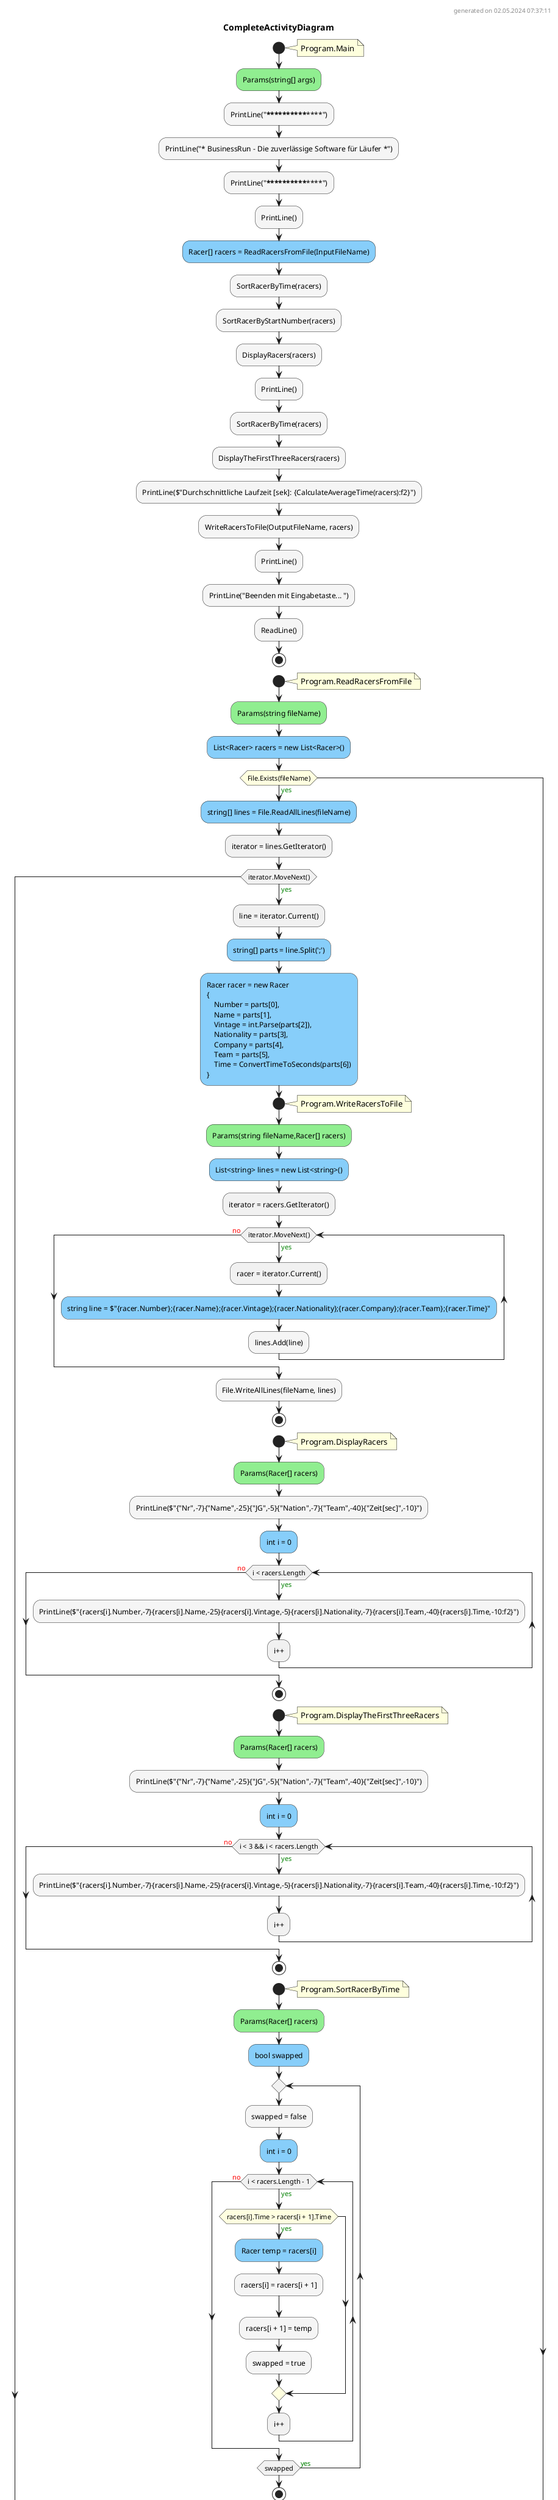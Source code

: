 @startuml CompleteActivityDiagram
header
generated on 02.05.2024 07:37:11
end header
title CompleteActivityDiagram
start
note right:  Program.Main
#LightGreen:Params(string[] args);
#WhiteSmoke:PrintLine("******************************************************");
#WhiteSmoke:PrintLine("* BusinessRun - Die zuverlässige Software für Läufer *");
#WhiteSmoke:PrintLine("******************************************************");
#WhiteSmoke:PrintLine();
#LightSkyBlue:Racer[] racers = ReadRacersFromFile(InputFileName);
#WhiteSmoke:SortRacerByTime(racers);
#WhiteSmoke:SortRacerByStartNumber(racers);
#WhiteSmoke:DisplayRacers(racers);
#WhiteSmoke:PrintLine();
#WhiteSmoke:SortRacerByTime(racers);
#WhiteSmoke:DisplayTheFirstThreeRacers(racers);
#WhiteSmoke:PrintLine($"Durchschnittliche Laufzeit [sek]: {CalculateAverageTime(racers):f2}");
#WhiteSmoke:WriteRacersToFile(OutputFileName, racers);
#WhiteSmoke:PrintLine();
#WhiteSmoke:PrintLine("Beenden mit Eingabetaste... ");
#WhiteSmoke:ReadLine();
stop
start
note right:  Program.ReadRacersFromFile
#LightGreen:Params(string fileName);
#LightSkyBlue:List<Racer> racers = new List<Racer>();
#LightYellow:if (File.Exists(fileName)) then (<color:green>yes)
        #LightSkyBlue:string[] lines = File.ReadAllLines(fileName);
        :iterator = lines.GetIterator();
        while (iterator.MoveNext()) is (<color:green>yes)
        :line = iterator.Current();
                            #LightSkyBlue:string[] parts = line.Split(';');
                            #LightSkyBlue:Racer racer = new Racer
                    {
                        Number = parts[0],
                        Name = parts[1],
                        Vintage = int.Parse(parts[2]),
                        Nationality = parts[3],
                        Company = parts[4],
                        Team = parts[5],
                        Time = ConvertTimeToSeconds(parts[6])
                    };
start
note right:  Program.WriteRacersToFile
#LightGreen:Params(string fileName,Racer[] racers);
#LightSkyBlue:List<string> lines = new List<string>();
:iterator = racers.GetIterator();
while (iterator.MoveNext()) is (<color:green>yes)
:racer = iterator.Current();
            #LightSkyBlue:string line = $"{racer.Number};{racer.Name};{racer.Vintage};{racer.Nationality};{racer.Company};{racer.Team};{racer.Time}";
            #WhiteSmoke:lines.Add(line);
endwhile (<color:red>no)
#WhiteSmoke:File.WriteAllLines(fileName, lines);
stop
start
note right:  Program.DisplayRacers
#LightGreen:Params(Racer[] racers);
#WhiteSmoke:PrintLine($"{"Nr",-7}{"Name",-25}{"JG",-5}{"Nation",-7}{"Team",-40}{"Zeit[sec]",-10}");
#LightSkyBlue:int i = 0;
while (i < racers.Length) is (<color:green>yes)
        #WhiteSmoke:PrintLine($"{racers[i].Number,-7}{racers[i].Name,-25}{racers[i].Vintage,-5}{racers[i].Nationality,-7}{racers[i].Team,-40}{racers[i].Time,-10:f2}");
:i++;
endwhile (<color:red>no)
stop
start
note right:  Program.DisplayTheFirstThreeRacers
#LightGreen:Params(Racer[] racers);
#WhiteSmoke:PrintLine($"{"Nr",-7}{"Name",-25}{"JG",-5}{"Nation",-7}{"Team",-40}{"Zeit[sec]",-10}");
#LightSkyBlue:int i = 0;
while (i < 3 && i < racers.Length) is (<color:green>yes)
        #WhiteSmoke:PrintLine($"{racers[i].Number,-7}{racers[i].Name,-25}{racers[i].Vintage,-5}{racers[i].Nationality,-7}{racers[i].Team,-40}{racers[i].Time,-10:f2}");
:i++;
endwhile (<color:red>no)
stop
start
note right:  Program.SortRacerByTime
#LightGreen:Params(Racer[] racers);
#LightSkyBlue:bool swapped;
repeat
        #WhiteSmoke:swapped = false;
        #LightSkyBlue:int i = 0;
        while (i < racers.Length - 1) is (<color:green>yes)
                #LightYellow:if (racers[i].Time > racers[i + 1].Time) then (<color:green>yes)
                        #LightSkyBlue:Racer temp = racers[i];
                        #WhiteSmoke:racers[i] = racers[i + 1];
                        #WhiteSmoke:racers[i + 1] = temp;
                        #WhiteSmoke:swapped = true;
                endif
        :i++;
        endwhile (<color:red>no)
repeat while (swapped) is (<color:green>yes)
stop
start
note right:  Program.SortRacerByStartNumber
#LightGreen:Params(Racer[] racers);
#LightSkyBlue:bool swapped;
repeat
        #WhiteSmoke:swapped = false;
        #LightSkyBlue:int i = 0;
        while (i < racers.Length - 1) is (<color:green>yes)
                #LightYellow:if (racers[i].Number.CompareTo(racers[i + 1].Number) < 0) then (<color:green>yes)
                        #LightSkyBlue:Racer temp = racers[i];
                        #WhiteSmoke:racers[i] = racers[i + 1];
                        #WhiteSmoke:racers[i + 1] = temp;
                        #WhiteSmoke:swapped = true;
                endif
        :i++;
        endwhile (<color:red>no)
repeat while (swapped) is (<color:green>yes)
stop
start
note right:  Program.CalculateAverageTime
#LightGreen:Params(Racer[] racers);
#LightSkyBlue:double result = 0;
:iterator = racers.GetIterator();
while (iterator.MoveNext()) is (<color:green>yes)
:racer = iterator.Current();
            #WhiteSmoke:result += racer.Time;
endwhile (<color:red>no)
#Lavender:return racers.Length > 0 ? result / racers.Length : 0.0;
stop
start
note right:  Program.ConvertTimeToSeconds
#LightGreen:Params(string time);
#LightSkyBlue:double result = 0\nstring[] parts = time.Split(':');
#LightYellow:if (IsValidTimeParts(parts)) then (<color:green>yes)
        #WhiteSmoke:result = int.Parse(parts[0]) * 60;
        #LightSkyBlue:string[] innerParts = parts[1].Split(',');
        #LightYellow:if (IsValidTimeParts(innerParts)) then (<color:green>yes)
                #WhiteSmoke:result += int.Parse(innerParts[0]);
                #WhiteSmoke:result += int.Parse(innerParts[1]) / 10.0;
        endif
endif
#Lavender:return result;
stop
start
note right:  Program.IsValidTimeParts
#LightGreen:Params(string[] parts);
#Lavender:return parts.Length == 2;
stop
footer
generated with the DiagramCreator by Prof.Gehrer
end footer
@enduml

